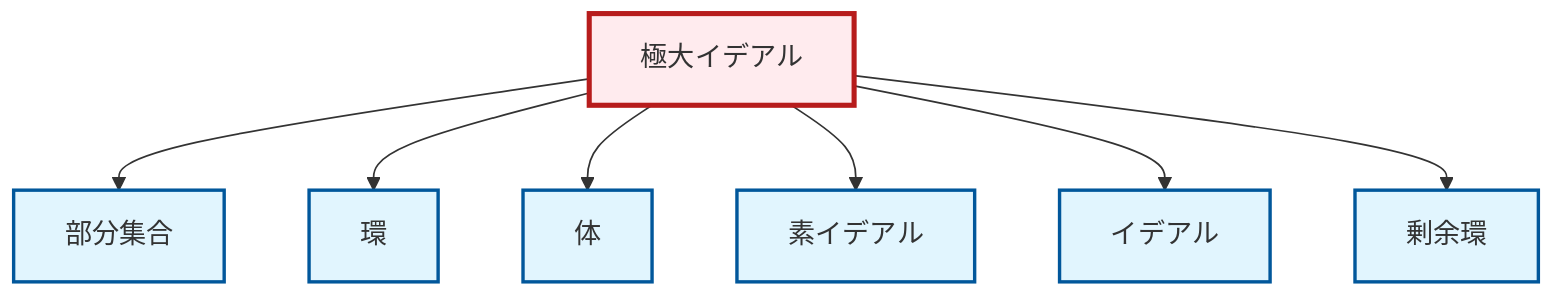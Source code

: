 graph TD
    classDef definition fill:#e1f5fe,stroke:#01579b,stroke-width:2px
    classDef theorem fill:#f3e5f5,stroke:#4a148c,stroke-width:2px
    classDef axiom fill:#fff3e0,stroke:#e65100,stroke-width:2px
    classDef example fill:#e8f5e9,stroke:#1b5e20,stroke-width:2px
    classDef current fill:#ffebee,stroke:#b71c1c,stroke-width:3px
    def-ring["環"]:::definition
    def-field["体"]:::definition
    def-prime-ideal["素イデアル"]:::definition
    def-subset["部分集合"]:::definition
    def-ideal["イデアル"]:::definition
    def-maximal-ideal["極大イデアル"]:::definition
    def-quotient-ring["剰余環"]:::definition
    def-maximal-ideal --> def-subset
    def-maximal-ideal --> def-ring
    def-maximal-ideal --> def-field
    def-maximal-ideal --> def-prime-ideal
    def-maximal-ideal --> def-ideal
    def-maximal-ideal --> def-quotient-ring
    class def-maximal-ideal current